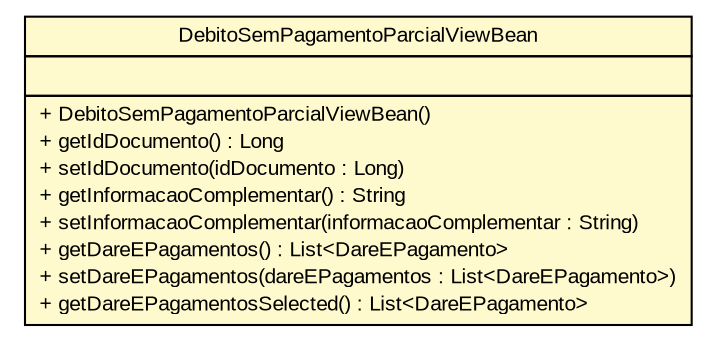 #!/usr/local/bin/dot
#
# Class diagram 
# Generated by UMLGraph version R5_6 (http://www.umlgraph.org/)
#

digraph G {
	edge [fontname="arial",fontsize=10,labelfontname="arial",labelfontsize=10];
	node [fontname="arial",fontsize=10,shape=plaintext];
	nodesep=0.25;
	ranksep=0.5;
	// br.gov.to.sefaz.arr.parametros.managedbean.viewbean.dare.DebitoSemPagamentoParcialViewBean
	c479243 [label=<<table title="br.gov.to.sefaz.arr.parametros.managedbean.viewbean.dare.DebitoSemPagamentoParcialViewBean" border="0" cellborder="1" cellspacing="0" cellpadding="2" port="p" bgcolor="lemonChiffon" href="./DebitoSemPagamentoParcialViewBean.html">
		<tr><td><table border="0" cellspacing="0" cellpadding="1">
<tr><td align="center" balign="center"> DebitoSemPagamentoParcialViewBean </td></tr>
		</table></td></tr>
		<tr><td><table border="0" cellspacing="0" cellpadding="1">
<tr><td align="left" balign="left">  </td></tr>
		</table></td></tr>
		<tr><td><table border="0" cellspacing="0" cellpadding="1">
<tr><td align="left" balign="left"> + DebitoSemPagamentoParcialViewBean() </td></tr>
<tr><td align="left" balign="left"> + getIdDocumento() : Long </td></tr>
<tr><td align="left" balign="left"> + setIdDocumento(idDocumento : Long) </td></tr>
<tr><td align="left" balign="left"> + getInformacaoComplementar() : String </td></tr>
<tr><td align="left" balign="left"> + setInformacaoComplementar(informacaoComplementar : String) </td></tr>
<tr><td align="left" balign="left"> + getDareEPagamentos() : List&lt;DareEPagamento&gt; </td></tr>
<tr><td align="left" balign="left"> + setDareEPagamentos(dareEPagamentos : List&lt;DareEPagamento&gt;) </td></tr>
<tr><td align="left" balign="left"> + getDareEPagamentosSelected() : List&lt;DareEPagamento&gt; </td></tr>
		</table></td></tr>
		</table>>, URL="./DebitoSemPagamentoParcialViewBean.html", fontname="arial", fontcolor="black", fontsize=10.0];
}

